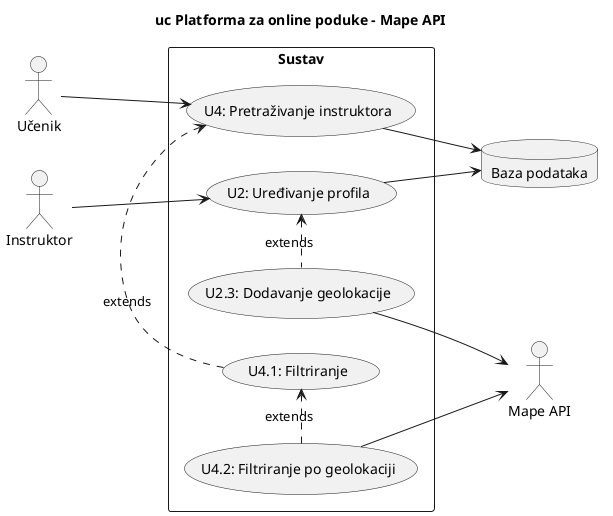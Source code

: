 @startuml
title uc Platforma za online poduke - Mape API

left to right direction

:Učenik: as ucenik
:Instruktor: as instruktor
:Mape API: as mape

database "Baza podataka" as bp
rectangle Sustav {
  usecase "U4: Pretraživanje instruktora" as u4
    ucenik --> u4
    u4 --> bp
  usecase "U4.1: Filtriranje" as u41
    u41 .right.> u4 : extends

  usecase "U4.2: Filtriranje po geolokaciji" as u42
    u42 .right.> u41 : extends
    u42 --> mape

  usecase "U2: Uređivanje profila" as u2
    instruktor --> u2
    u2 --> bp

  usecase "U2.3: Dodavanje geolokacije" as u23
    u23 .left.> u2 : extends
    u23 --> mape

}